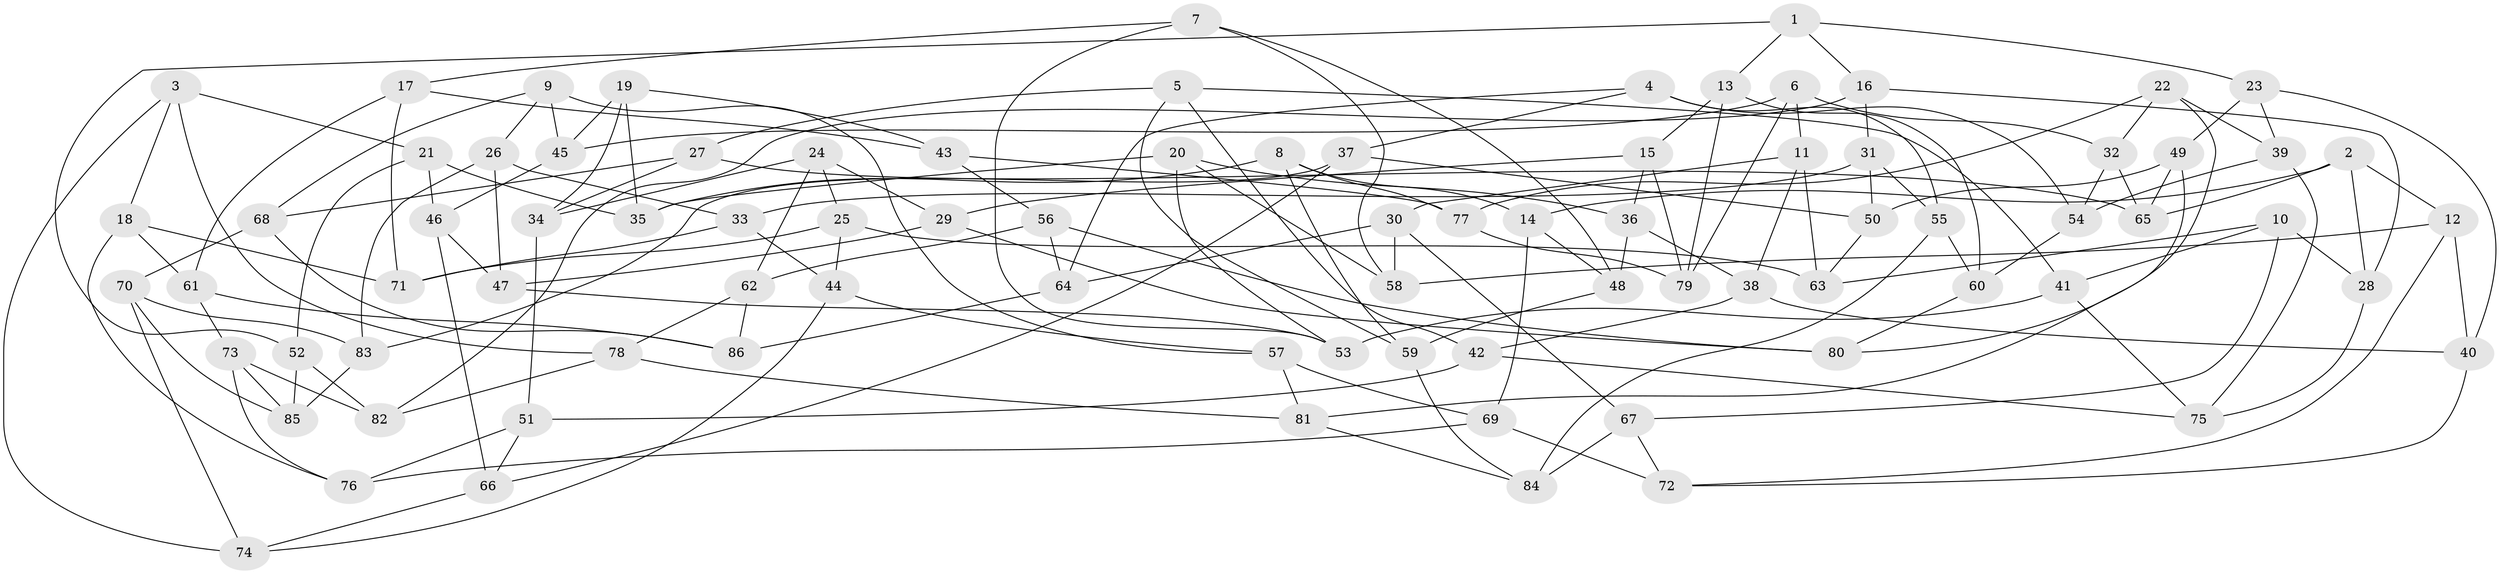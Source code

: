 // coarse degree distribution, {8: 0.08333333333333333, 4: 0.6833333333333333, 10: 0.016666666666666666, 6: 0.18333333333333332, 7: 0.016666666666666666, 3: 0.016666666666666666}
// Generated by graph-tools (version 1.1) at 2025/20/03/04/25 18:20:37]
// undirected, 86 vertices, 172 edges
graph export_dot {
graph [start="1"]
  node [color=gray90,style=filled];
  1;
  2;
  3;
  4;
  5;
  6;
  7;
  8;
  9;
  10;
  11;
  12;
  13;
  14;
  15;
  16;
  17;
  18;
  19;
  20;
  21;
  22;
  23;
  24;
  25;
  26;
  27;
  28;
  29;
  30;
  31;
  32;
  33;
  34;
  35;
  36;
  37;
  38;
  39;
  40;
  41;
  42;
  43;
  44;
  45;
  46;
  47;
  48;
  49;
  50;
  51;
  52;
  53;
  54;
  55;
  56;
  57;
  58;
  59;
  60;
  61;
  62;
  63;
  64;
  65;
  66;
  67;
  68;
  69;
  70;
  71;
  72;
  73;
  74;
  75;
  76;
  77;
  78;
  79;
  80;
  81;
  82;
  83;
  84;
  85;
  86;
  1 -- 16;
  1 -- 13;
  1 -- 23;
  1 -- 52;
  2 -- 28;
  2 -- 14;
  2 -- 12;
  2 -- 65;
  3 -- 21;
  3 -- 74;
  3 -- 18;
  3 -- 78;
  4 -- 64;
  4 -- 55;
  4 -- 54;
  4 -- 37;
  5 -- 42;
  5 -- 59;
  5 -- 41;
  5 -- 27;
  6 -- 79;
  6 -- 45;
  6 -- 11;
  6 -- 32;
  7 -- 58;
  7 -- 48;
  7 -- 17;
  7 -- 53;
  8 -- 59;
  8 -- 77;
  8 -- 35;
  8 -- 14;
  9 -- 68;
  9 -- 57;
  9 -- 26;
  9 -- 45;
  10 -- 63;
  10 -- 28;
  10 -- 67;
  10 -- 41;
  11 -- 63;
  11 -- 38;
  11 -- 30;
  12 -- 58;
  12 -- 72;
  12 -- 40;
  13 -- 60;
  13 -- 15;
  13 -- 79;
  14 -- 48;
  14 -- 69;
  15 -- 36;
  15 -- 29;
  15 -- 79;
  16 -- 31;
  16 -- 28;
  16 -- 82;
  17 -- 43;
  17 -- 61;
  17 -- 71;
  18 -- 76;
  18 -- 71;
  18 -- 61;
  19 -- 45;
  19 -- 34;
  19 -- 35;
  19 -- 43;
  20 -- 35;
  20 -- 36;
  20 -- 58;
  20 -- 53;
  21 -- 52;
  21 -- 35;
  21 -- 46;
  22 -- 32;
  22 -- 39;
  22 -- 80;
  22 -- 77;
  23 -- 49;
  23 -- 39;
  23 -- 40;
  24 -- 34;
  24 -- 25;
  24 -- 29;
  24 -- 62;
  25 -- 44;
  25 -- 71;
  25 -- 63;
  26 -- 33;
  26 -- 47;
  26 -- 83;
  27 -- 68;
  27 -- 65;
  27 -- 34;
  28 -- 75;
  29 -- 47;
  29 -- 80;
  30 -- 64;
  30 -- 58;
  30 -- 67;
  31 -- 55;
  31 -- 33;
  31 -- 50;
  32 -- 65;
  32 -- 54;
  33 -- 44;
  33 -- 71;
  34 -- 51;
  36 -- 48;
  36 -- 38;
  37 -- 66;
  37 -- 83;
  37 -- 50;
  38 -- 42;
  38 -- 40;
  39 -- 75;
  39 -- 54;
  40 -- 72;
  41 -- 75;
  41 -- 53;
  42 -- 51;
  42 -- 75;
  43 -- 56;
  43 -- 77;
  44 -- 74;
  44 -- 57;
  45 -- 46;
  46 -- 66;
  46 -- 47;
  47 -- 53;
  48 -- 59;
  49 -- 81;
  49 -- 50;
  49 -- 65;
  50 -- 63;
  51 -- 76;
  51 -- 66;
  52 -- 85;
  52 -- 82;
  54 -- 60;
  55 -- 60;
  55 -- 84;
  56 -- 64;
  56 -- 62;
  56 -- 80;
  57 -- 81;
  57 -- 69;
  59 -- 84;
  60 -- 80;
  61 -- 73;
  61 -- 86;
  62 -- 86;
  62 -- 78;
  64 -- 86;
  66 -- 74;
  67 -- 72;
  67 -- 84;
  68 -- 70;
  68 -- 86;
  69 -- 72;
  69 -- 76;
  70 -- 83;
  70 -- 74;
  70 -- 85;
  73 -- 85;
  73 -- 82;
  73 -- 76;
  77 -- 79;
  78 -- 82;
  78 -- 81;
  81 -- 84;
  83 -- 85;
}
